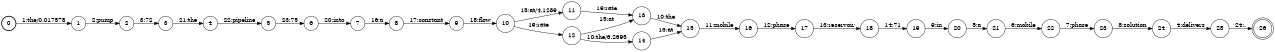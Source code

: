 digraph FST {
rankdir = LR;
size = "8.5,11";
label = "";
center = 1;
orientation = Portrait;
ranksep = "0.4";
nodesep = "0.25";
0 [label = "0", shape = circle, style = bold, fontsize = 14]
	0 -> 1 [label = "1:the/0.017578", fontsize = 14];
1 [label = "1", shape = circle, style = solid, fontsize = 14]
	1 -> 2 [label = "2:pump", fontsize = 14];
2 [label = "2", shape = circle, style = solid, fontsize = 14]
	2 -> 3 [label = "3:72", fontsize = 14];
3 [label = "3", shape = circle, style = solid, fontsize = 14]
	3 -> 4 [label = "21:the", fontsize = 14];
4 [label = "4", shape = circle, style = solid, fontsize = 14]
	4 -> 5 [label = "22:pipeline", fontsize = 14];
5 [label = "5", shape = circle, style = solid, fontsize = 14]
	5 -> 6 [label = "23:75", fontsize = 14];
6 [label = "6", shape = circle, style = solid, fontsize = 14]
	6 -> 7 [label = "20:into", fontsize = 14];
7 [label = "7", shape = circle, style = solid, fontsize = 14]
	7 -> 8 [label = "16:a", fontsize = 14];
8 [label = "8", shape = circle, style = solid, fontsize = 14]
	8 -> 9 [label = "17:constant", fontsize = 14];
9 [label = "9", shape = circle, style = solid, fontsize = 14]
	9 -> 10 [label = "18:flow", fontsize = 14];
10 [label = "10", shape = circle, style = solid, fontsize = 14]
	10 -> 11 [label = "15:at/4.1289", fontsize = 14];
	10 -> 12 [label = "19:rate", fontsize = 14];
11 [label = "11", shape = circle, style = solid, fontsize = 14]
	11 -> 13 [label = "19:rate", fontsize = 14];
12 [label = "12", shape = circle, style = solid, fontsize = 14]
	12 -> 14 [label = "10:the/6.2695", fontsize = 14];
	12 -> 13 [label = "15:at", fontsize = 14];
13 [label = "13", shape = circle, style = solid, fontsize = 14]
	13 -> 15 [label = "10:the", fontsize = 14];
14 [label = "14", shape = circle, style = solid, fontsize = 14]
	14 -> 15 [label = "15:at", fontsize = 14];
15 [label = "15", shape = circle, style = solid, fontsize = 14]
	15 -> 16 [label = "11:mobile", fontsize = 14];
16 [label = "16", shape = circle, style = solid, fontsize = 14]
	16 -> 17 [label = "12:phase", fontsize = 14];
17 [label = "17", shape = circle, style = solid, fontsize = 14]
	17 -> 18 [label = "13:reservoir", fontsize = 14];
18 [label = "18", shape = circle, style = solid, fontsize = 14]
	18 -> 19 [label = "14:71", fontsize = 14];
19 [label = "19", shape = circle, style = solid, fontsize = 14]
	19 -> 20 [label = "9:in", fontsize = 14];
20 [label = "20", shape = circle, style = solid, fontsize = 14]
	20 -> 21 [label = "5:a", fontsize = 14];
21 [label = "21", shape = circle, style = solid, fontsize = 14]
	21 -> 22 [label = "6:mobile", fontsize = 14];
22 [label = "22", shape = circle, style = solid, fontsize = 14]
	22 -> 23 [label = "7:phase", fontsize = 14];
23 [label = "23", shape = circle, style = solid, fontsize = 14]
	23 -> 24 [label = "8:solution", fontsize = 14];
24 [label = "24", shape = circle, style = solid, fontsize = 14]
	24 -> 25 [label = "4:delivers", fontsize = 14];
25 [label = "25", shape = circle, style = solid, fontsize = 14]
	25 -> 26 [label = "24:.", fontsize = 14];
26 [label = "26", shape = doublecircle, style = solid, fontsize = 14]
}
